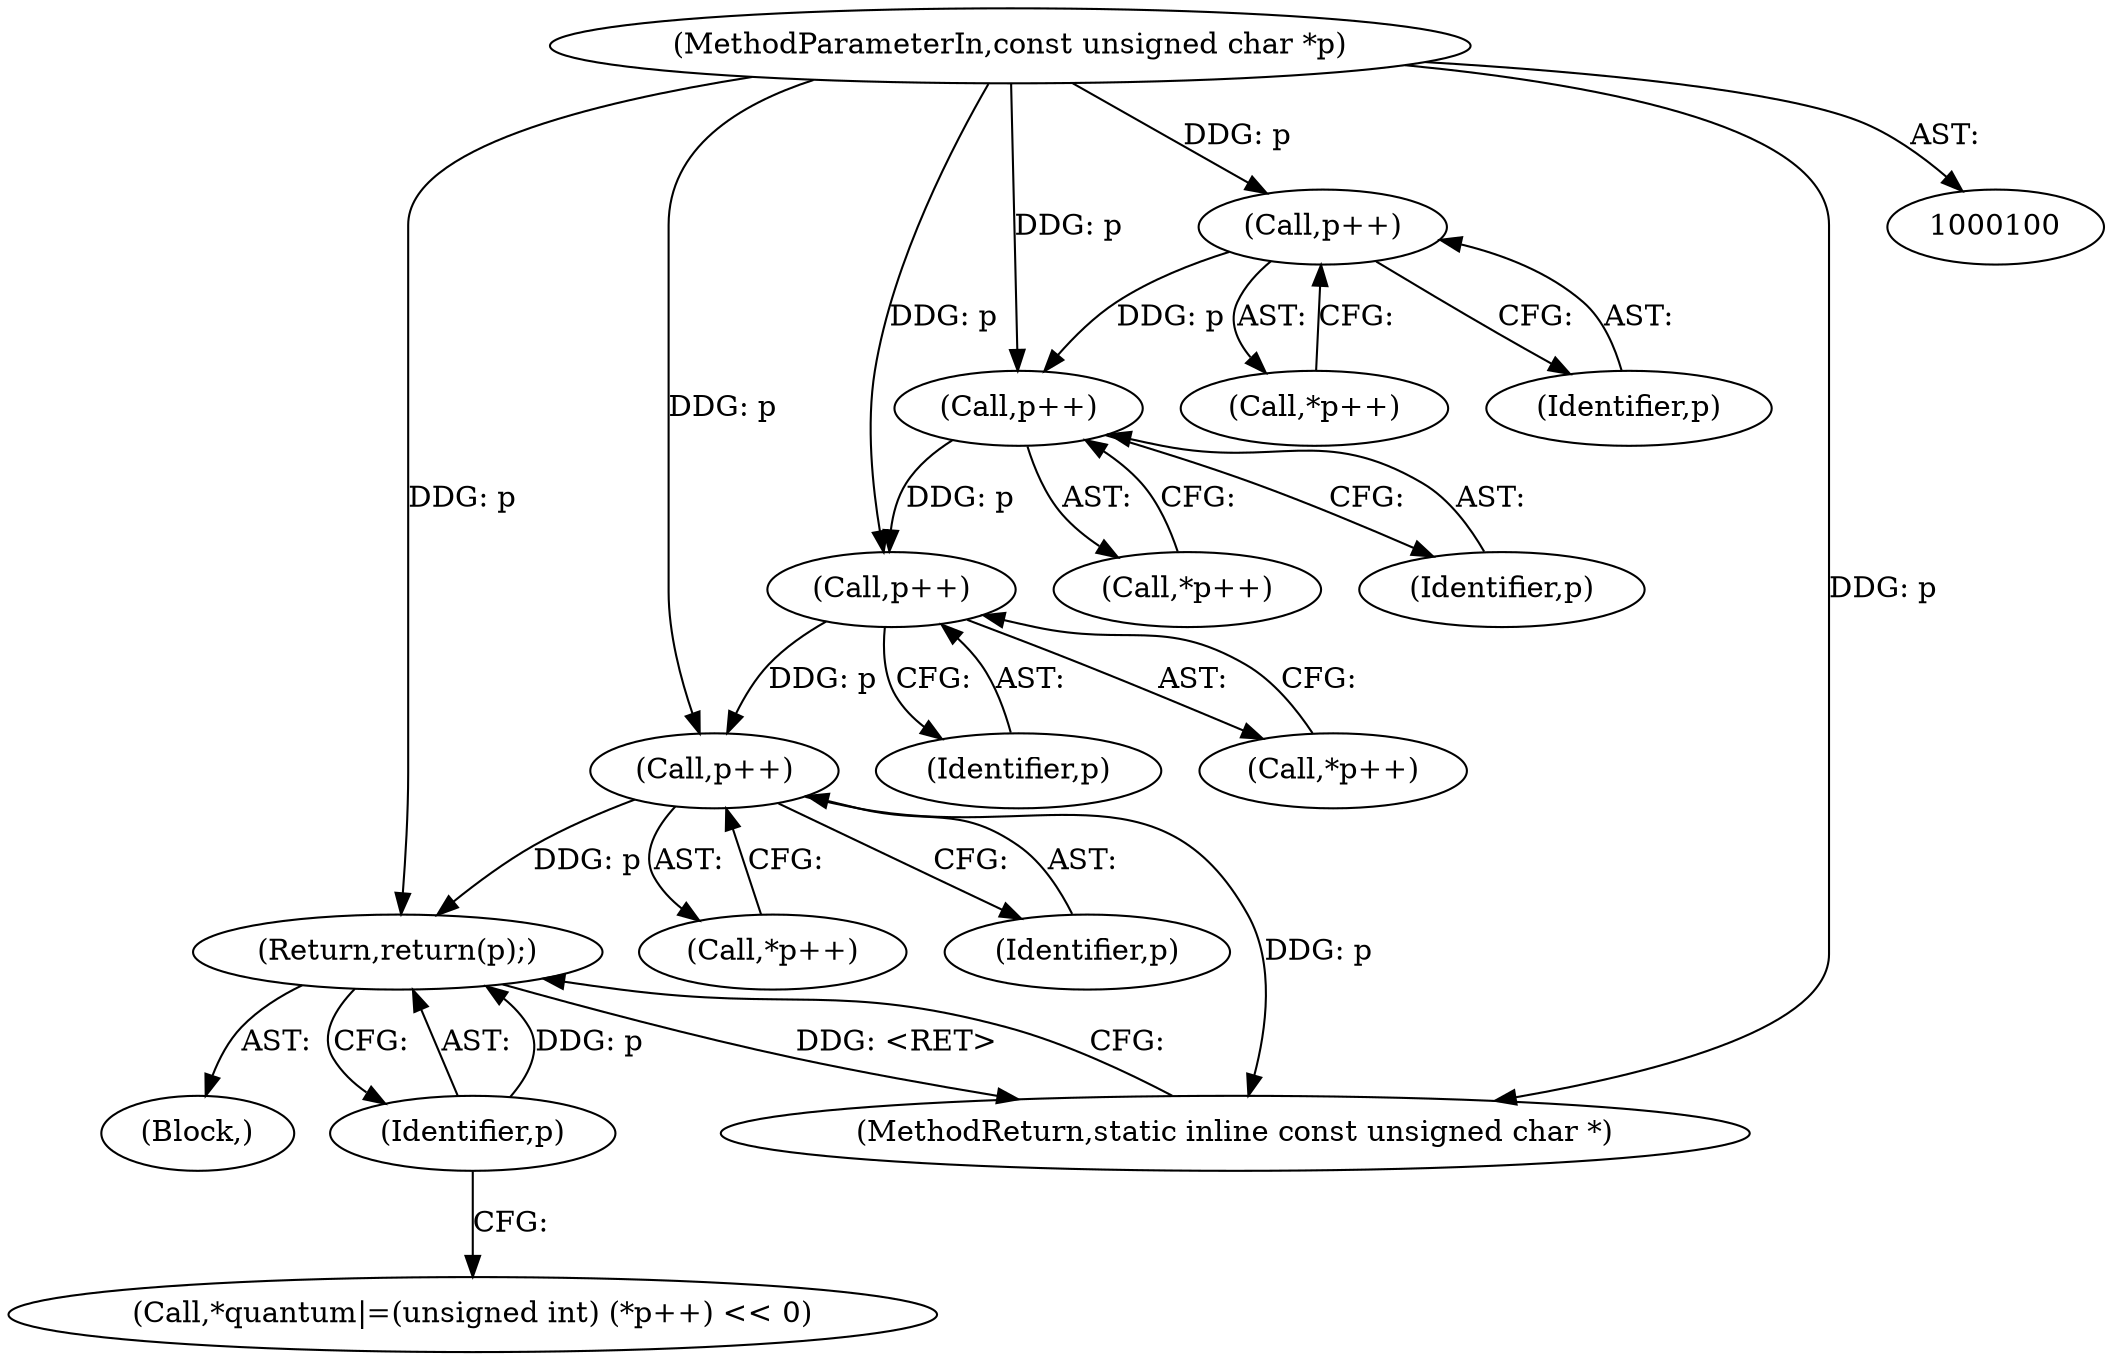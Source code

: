 digraph "0_ImageMagick_d8ab7f046587f2e9f734b687ba7e6e10147c294b_1@pointer" {
"1000144" [label="(Return,return(p);)"];
"1000145" [label="(Identifier,p)"];
"1000141" [label="(Call,p++)"];
"1000131" [label="(Call,p++)"];
"1000121" [label="(Call,p++)"];
"1000111" [label="(Call,p++)"];
"1000101" [label="(MethodParameterIn,const unsigned char *p)"];
"1000131" [label="(Call,p++)"];
"1000140" [label="(Call,*p++)"];
"1000132" [label="(Identifier,p)"];
"1000110" [label="(Call,*p++)"];
"1000145" [label="(Identifier,p)"];
"1000103" [label="(Block,)"];
"1000142" [label="(Identifier,p)"];
"1000130" [label="(Call,*p++)"];
"1000111" [label="(Call,p++)"];
"1000120" [label="(Call,*p++)"];
"1000121" [label="(Call,p++)"];
"1000141" [label="(Call,p++)"];
"1000122" [label="(Identifier,p)"];
"1000144" [label="(Return,return(p);)"];
"1000134" [label="(Call,*quantum|=(unsigned int) (*p++) << 0)"];
"1000146" [label="(MethodReturn,static inline const unsigned char *)"];
"1000101" [label="(MethodParameterIn,const unsigned char *p)"];
"1000112" [label="(Identifier,p)"];
"1000144" -> "1000103"  [label="AST: "];
"1000144" -> "1000145"  [label="CFG: "];
"1000145" -> "1000144"  [label="AST: "];
"1000146" -> "1000144"  [label="CFG: "];
"1000144" -> "1000146"  [label="DDG: <RET>"];
"1000145" -> "1000144"  [label="DDG: p"];
"1000141" -> "1000144"  [label="DDG: p"];
"1000101" -> "1000144"  [label="DDG: p"];
"1000145" -> "1000134"  [label="CFG: "];
"1000141" -> "1000140"  [label="AST: "];
"1000141" -> "1000142"  [label="CFG: "];
"1000142" -> "1000141"  [label="AST: "];
"1000140" -> "1000141"  [label="CFG: "];
"1000141" -> "1000146"  [label="DDG: p"];
"1000131" -> "1000141"  [label="DDG: p"];
"1000101" -> "1000141"  [label="DDG: p"];
"1000131" -> "1000130"  [label="AST: "];
"1000131" -> "1000132"  [label="CFG: "];
"1000132" -> "1000131"  [label="AST: "];
"1000130" -> "1000131"  [label="CFG: "];
"1000121" -> "1000131"  [label="DDG: p"];
"1000101" -> "1000131"  [label="DDG: p"];
"1000121" -> "1000120"  [label="AST: "];
"1000121" -> "1000122"  [label="CFG: "];
"1000122" -> "1000121"  [label="AST: "];
"1000120" -> "1000121"  [label="CFG: "];
"1000111" -> "1000121"  [label="DDG: p"];
"1000101" -> "1000121"  [label="DDG: p"];
"1000111" -> "1000110"  [label="AST: "];
"1000111" -> "1000112"  [label="CFG: "];
"1000112" -> "1000111"  [label="AST: "];
"1000110" -> "1000111"  [label="CFG: "];
"1000101" -> "1000111"  [label="DDG: p"];
"1000101" -> "1000100"  [label="AST: "];
"1000101" -> "1000146"  [label="DDG: p"];
}
